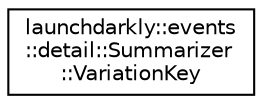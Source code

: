 digraph "Graphical Class Hierarchy"
{
 // LATEX_PDF_SIZE
  edge [fontname="Helvetica",fontsize="10",labelfontname="Helvetica",labelfontsize="10"];
  node [fontname="Helvetica",fontsize="10",shape=record];
  rankdir="LR";
  Node0 [label="launchdarkly::events\l::detail::Summarizer\l::VariationKey",height=0.2,width=0.4,color="black", fillcolor="white", style="filled",URL="$structlaunchdarkly_1_1events_1_1detail_1_1Summarizer_1_1VariationKey.html",tooltip=" "];
}
